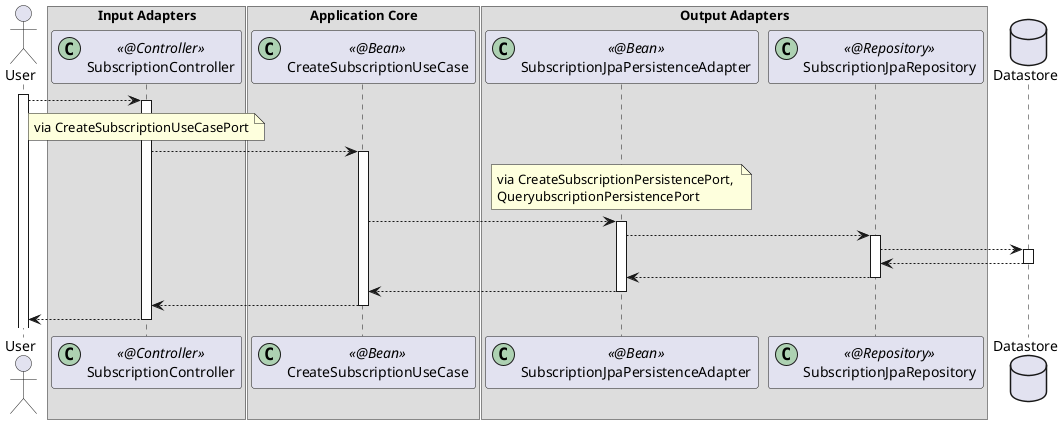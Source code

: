 @startuml

actor User 
box Input Adapters
participant SubscriptionController << (C,#ADD1B2) @Controller >>
end box
box Application Core
participant CreateSubscriptionUseCase << (C,#ADD1B2) @Bean >>
end box
box Output Adapters
participant SubscriptionJpaPersistenceAdapter << (C,#ADD1B2) @Bean >>
participant SubscriptionJpaRepository << (C,#ADD1B2) @Repository >>
end box
database Datastore

activate User

User --> SubscriptionController
activate SubscriptionController

note over SubscriptionController: via CreateSubscriptionUseCasePort

SubscriptionController --> CreateSubscriptionUseCase
activate CreateSubscriptionUseCase

note over SubscriptionJpaPersistenceAdapter: via CreateSubscriptionPersistencePort, \nQueryubscriptionPersistencePort

CreateSubscriptionUseCase --> SubscriptionJpaPersistenceAdapter
activate SubscriptionJpaPersistenceAdapter

SubscriptionJpaPersistenceAdapter --> SubscriptionJpaRepository
activate SubscriptionJpaRepository

SubscriptionJpaRepository --> Datastore
activate Datastore

Datastore --> SubscriptionJpaRepository
deactivate Datastore

SubscriptionJpaRepository --> SubscriptionJpaPersistenceAdapter
deactivate SubscriptionJpaRepository

SubscriptionJpaPersistenceAdapter --> CreateSubscriptionUseCase
deactivate SubscriptionJpaPersistenceAdapter

CreateSubscriptionUseCase --> SubscriptionController
deactivate CreateSubscriptionUseCase

SubscriptionController --> User
deactivate SubscriptionController

@enduml